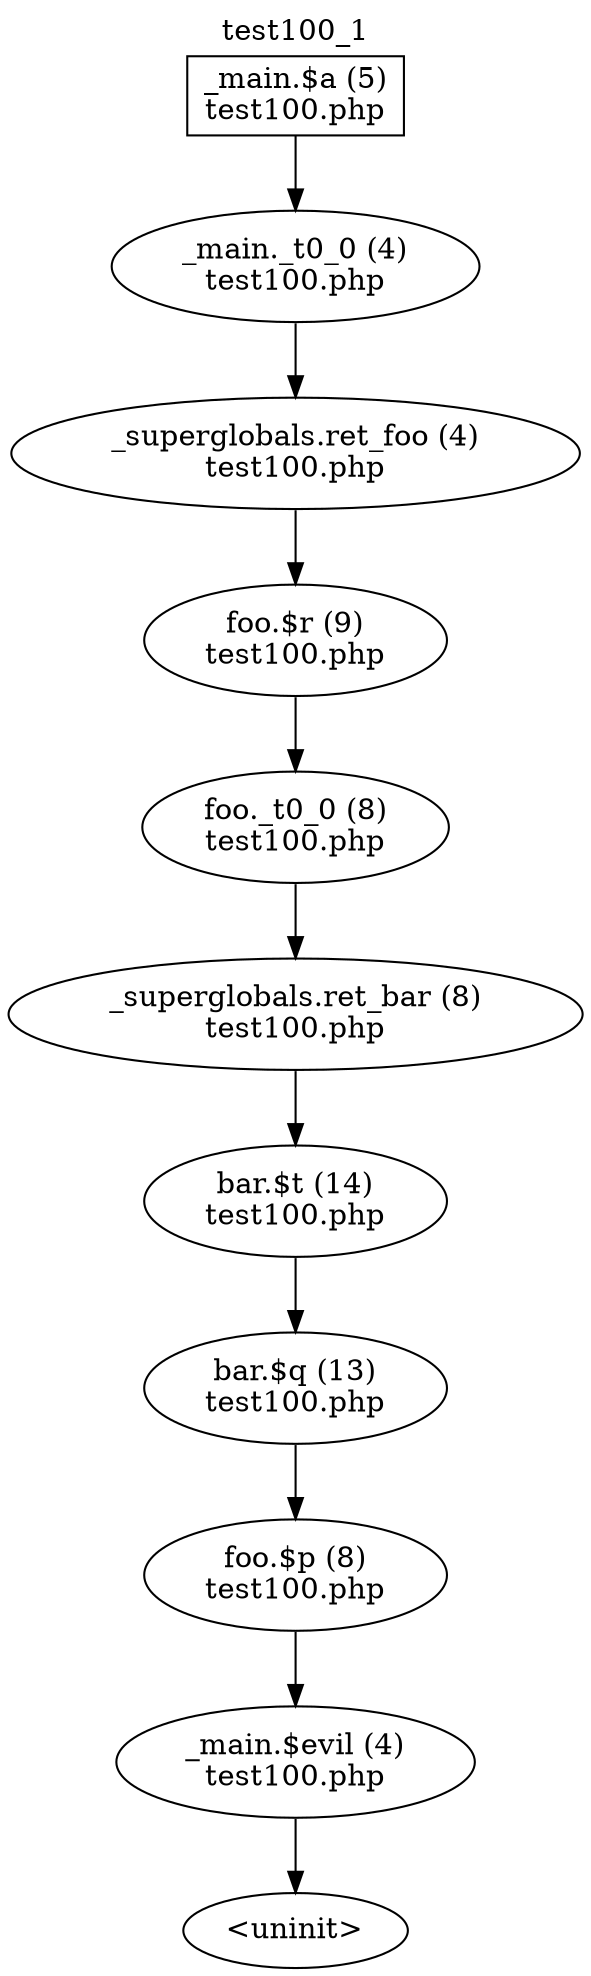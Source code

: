 digraph cfg {
  label="test100_1";
  labelloc=t;
  n1 [shape=box, label="_main.$a (5)\ntest100.php"];
  n2 [shape=ellipse, label="_main._t0_0 (4)\ntest100.php"];
  n3 [shape=ellipse, label="_superglobals.ret_foo (4)\ntest100.php"];
  n4 [shape=ellipse, label="foo.$r (9)\ntest100.php"];
  n5 [shape=ellipse, label="foo._t0_0 (8)\ntest100.php"];
  n6 [shape=ellipse, label="_superglobals.ret_bar (8)\ntest100.php"];
  n7 [shape=ellipse, label="bar.$t (14)\ntest100.php"];
  n8 [shape=ellipse, label="bar.$q (13)\ntest100.php"];
  n9 [shape=ellipse, label="foo.$p (8)\ntest100.php"];
  n10 [shape=ellipse, label="_main.$evil (4)\ntest100.php"];
  n11 [shape=ellipse, label="<uninit>"];
  n1 -> n2;
  n10 -> n11;
  n2 -> n3;
  n3 -> n4;
  n4 -> n5;
  n5 -> n6;
  n6 -> n7;
  n7 -> n8;
  n8 -> n9;
  n9 -> n10;
}
